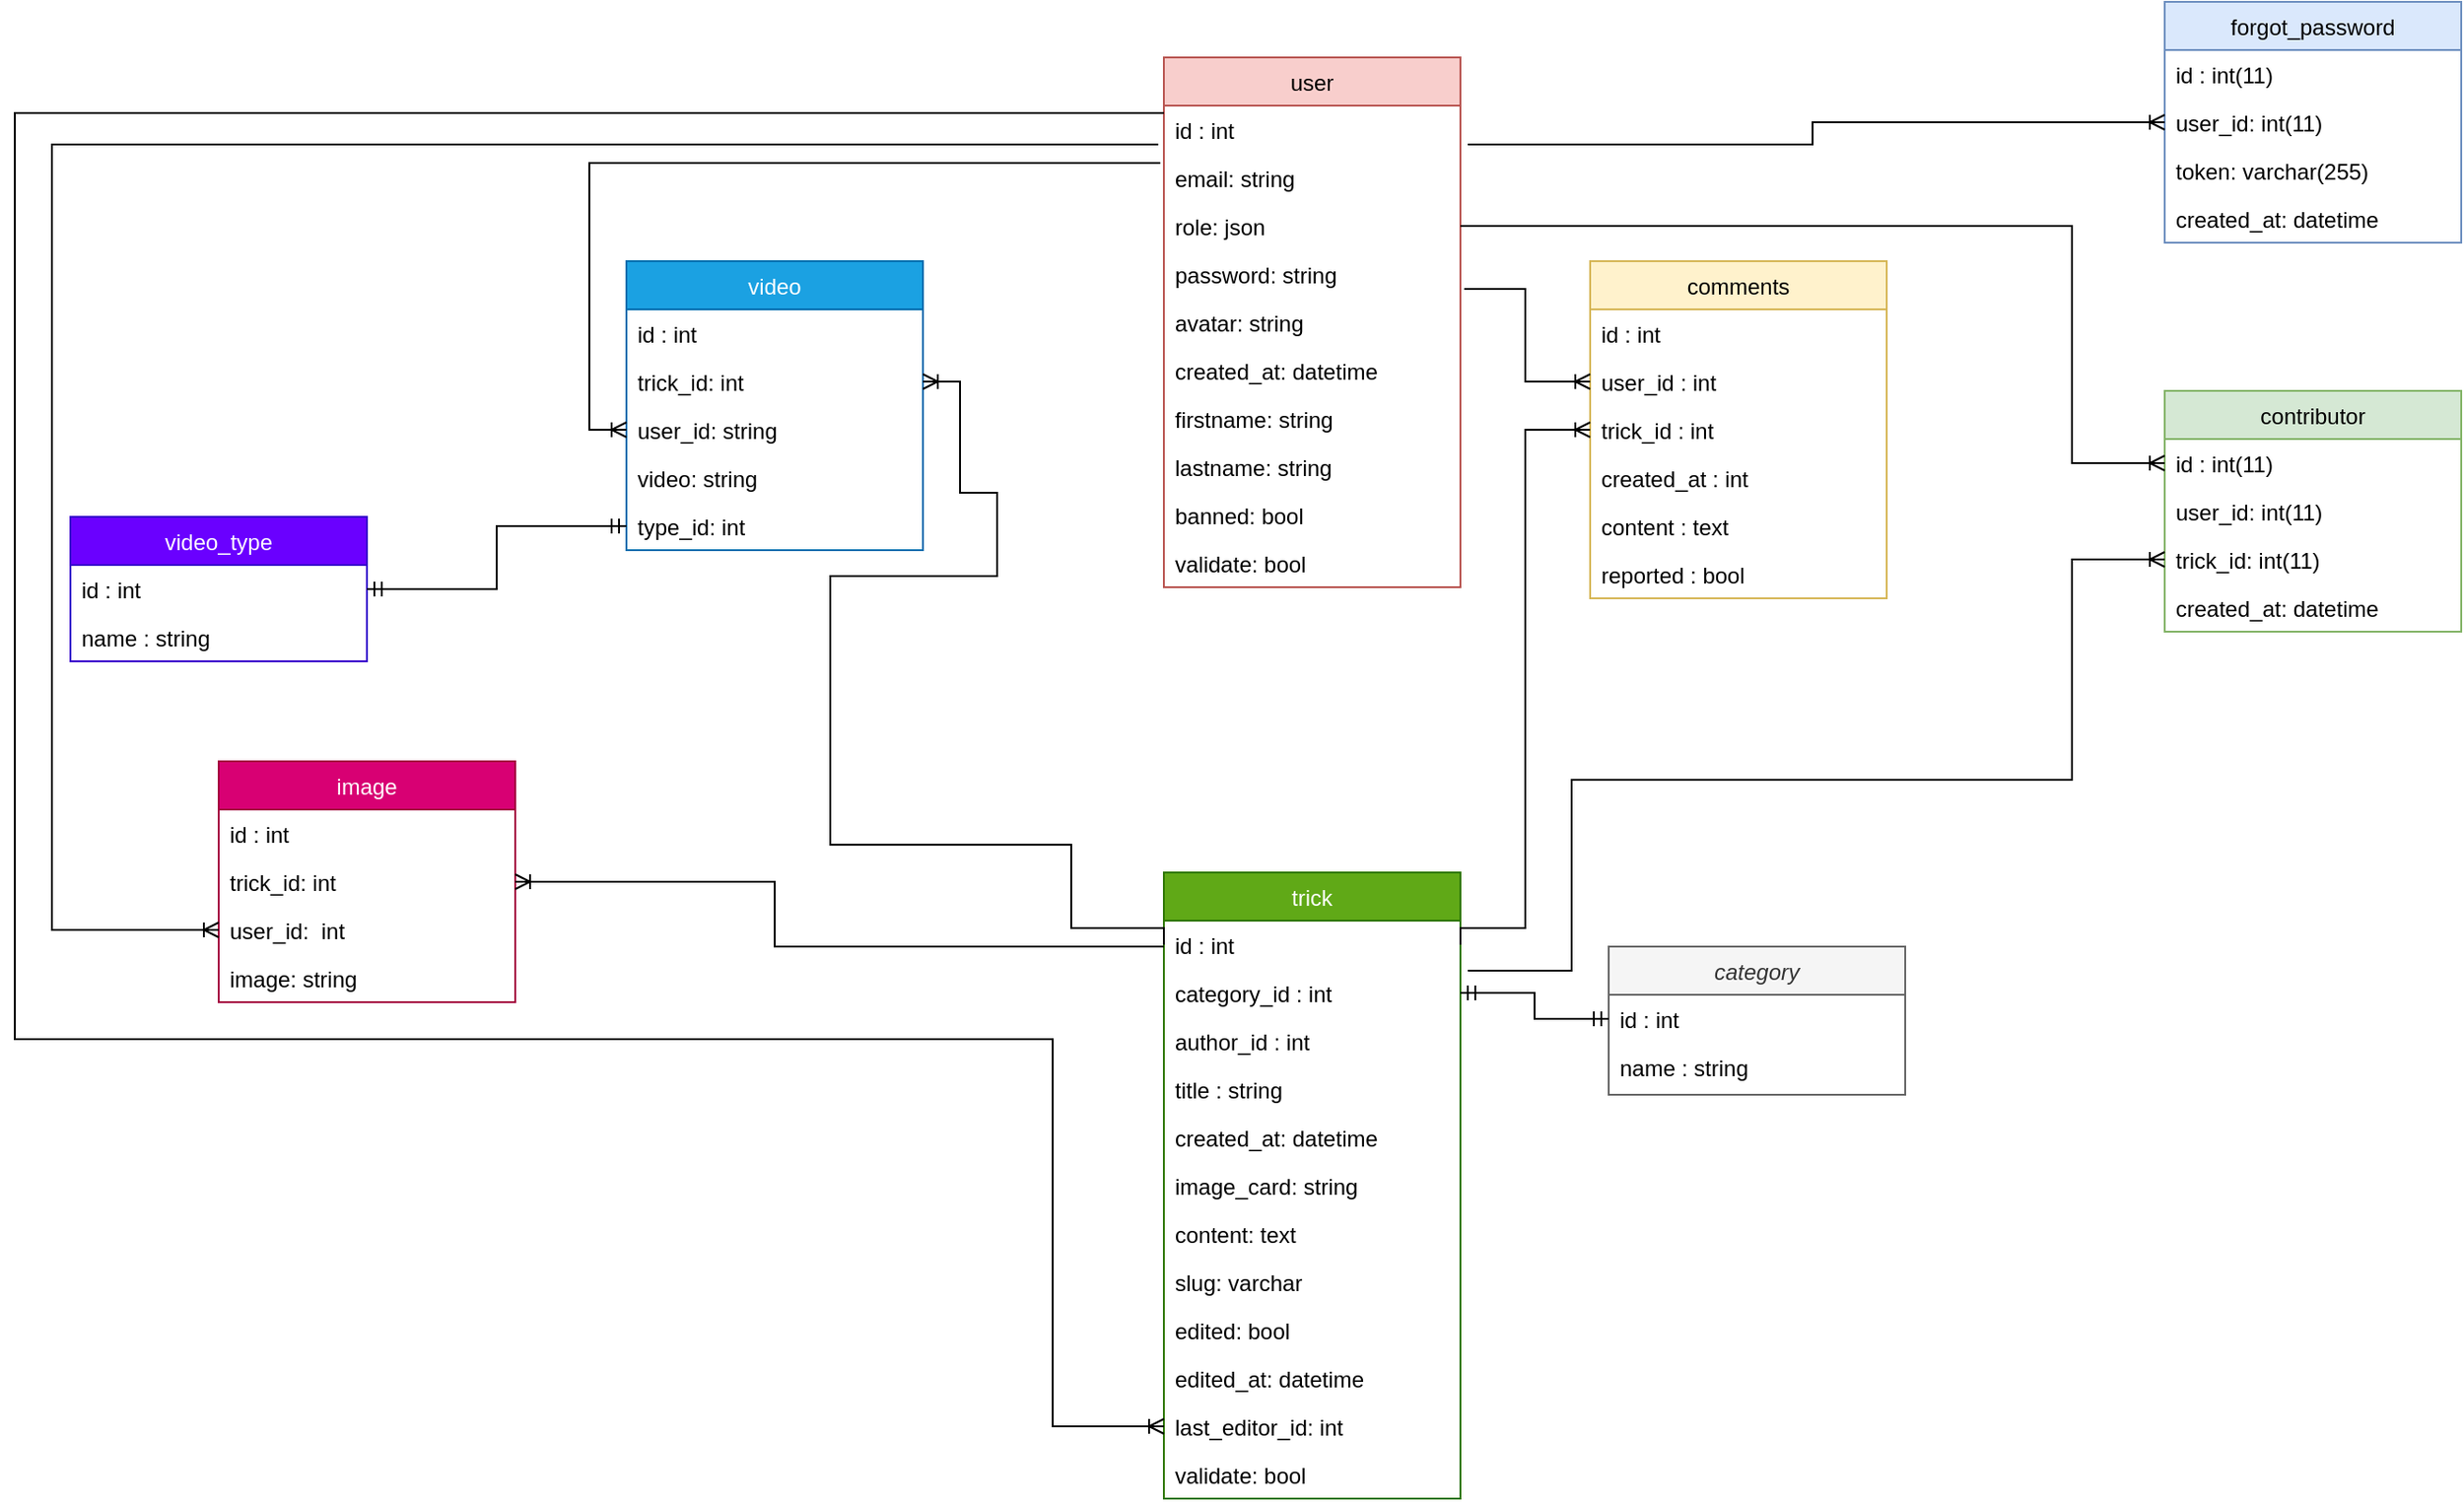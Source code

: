 <mxfile version="14.6.9"><diagram id="C5RBs43oDa-KdzZeNtuy" name="Page-1"><mxGraphModel dx="2249" dy="791" grid="1" gridSize="10" guides="1" tooltips="1" connect="1" arrows="1" fold="1" page="1" pageScale="1" pageWidth="827" pageHeight="1169" math="0" shadow="0"><root><mxCell id="WIyWlLk6GJQsqaUBKTNV-0"/><mxCell id="WIyWlLk6GJQsqaUBKTNV-1" parent="WIyWlLk6GJQsqaUBKTNV-0"/><mxCell id="zkfFHV4jXpPFQw0GAbJ--0" value="category" style="swimlane;fontStyle=2;align=center;verticalAlign=top;childLayout=stackLayout;horizontal=1;startSize=26;horizontalStack=0;resizeParent=1;resizeLast=0;collapsible=1;marginBottom=0;rounded=0;shadow=0;strokeWidth=1;fillColor=#f5f5f5;strokeColor=#666666;fontColor=#333333;" parent="WIyWlLk6GJQsqaUBKTNV-1" vertex="1"><mxGeometry x="310" y="520" width="160" height="80" as="geometry"><mxRectangle x="230" y="140" width="160" height="26" as="alternateBounds"/></mxGeometry></mxCell><mxCell id="zkfFHV4jXpPFQw0GAbJ--1" value="id : int" style="text;align=left;verticalAlign=top;spacingLeft=4;spacingRight=4;overflow=hidden;rotatable=0;points=[[0,0.5],[1,0.5]];portConstraint=eastwest;" parent="zkfFHV4jXpPFQw0GAbJ--0" vertex="1"><mxGeometry y="26" width="160" height="26" as="geometry"/></mxCell><mxCell id="zkfFHV4jXpPFQw0GAbJ--2" value="name : string" style="text;align=left;verticalAlign=top;spacingLeft=4;spacingRight=4;overflow=hidden;rotatable=0;points=[[0,0.5],[1,0.5]];portConstraint=eastwest;rounded=0;shadow=0;html=0;" parent="zkfFHV4jXpPFQw0GAbJ--0" vertex="1"><mxGeometry y="52" width="160" height="26" as="geometry"/></mxCell><mxCell id="zkfFHV4jXpPFQw0GAbJ--13" value="image" style="swimlane;fontStyle=0;align=center;verticalAlign=top;childLayout=stackLayout;horizontal=1;startSize=26;horizontalStack=0;resizeParent=1;resizeLast=0;collapsible=1;marginBottom=0;rounded=0;shadow=0;strokeWidth=1;fillColor=#d80073;strokeColor=#A50040;fontColor=#ffffff;" parent="WIyWlLk6GJQsqaUBKTNV-1" vertex="1"><mxGeometry x="-440" y="420" width="160" height="130" as="geometry"><mxRectangle x="340" y="380" width="170" height="26" as="alternateBounds"/></mxGeometry></mxCell><mxCell id="BWPKTakPEPnqIh7gVIwT-39" value="id : int" style="text;align=left;verticalAlign=top;spacingLeft=4;spacingRight=4;overflow=hidden;rotatable=0;points=[[0,0.5],[1,0.5]];portConstraint=eastwest;" parent="zkfFHV4jXpPFQw0GAbJ--13" vertex="1"><mxGeometry y="26" width="160" height="26" as="geometry"/></mxCell><mxCell id="BWPKTakPEPnqIh7gVIwT-44" value="trick_id: int" style="text;align=left;verticalAlign=top;spacingLeft=4;spacingRight=4;overflow=hidden;rotatable=0;points=[[0,0.5],[1,0.5]];portConstraint=eastwest;" parent="zkfFHV4jXpPFQw0GAbJ--13" vertex="1"><mxGeometry y="52" width="160" height="26" as="geometry"/></mxCell><mxCell id="BWPKTakPEPnqIh7gVIwT-46" value="user_id:  int" style="text;align=left;verticalAlign=top;spacingLeft=4;spacingRight=4;overflow=hidden;rotatable=0;points=[[0,0.5],[1,0.5]];portConstraint=eastwest;" parent="zkfFHV4jXpPFQw0GAbJ--13" vertex="1"><mxGeometry y="78" width="160" height="26" as="geometry"/></mxCell><mxCell id="BWPKTakPEPnqIh7gVIwT-45" value="image: string" style="text;align=left;verticalAlign=top;spacingLeft=4;spacingRight=4;overflow=hidden;rotatable=0;points=[[0,0.5],[1,0.5]];portConstraint=eastwest;" parent="zkfFHV4jXpPFQw0GAbJ--13" vertex="1"><mxGeometry y="104" width="160" height="26" as="geometry"/></mxCell><mxCell id="zkfFHV4jXpPFQw0GAbJ--17" value="user" style="swimlane;fontStyle=0;align=center;verticalAlign=top;childLayout=stackLayout;horizontal=1;startSize=26;horizontalStack=0;resizeParent=1;resizeLast=0;collapsible=1;marginBottom=0;rounded=0;shadow=0;strokeWidth=1;fillColor=#f8cecc;strokeColor=#b85450;" parent="WIyWlLk6GJQsqaUBKTNV-1" vertex="1"><mxGeometry x="70" y="40" width="160" height="286" as="geometry"><mxRectangle x="550" y="140" width="160" height="26" as="alternateBounds"/></mxGeometry></mxCell><mxCell id="zkfFHV4jXpPFQw0GAbJ--18" value="id : int" style="text;align=left;verticalAlign=top;spacingLeft=4;spacingRight=4;overflow=hidden;rotatable=0;points=[[0,0.5],[1,0.5]];portConstraint=eastwest;" parent="zkfFHV4jXpPFQw0GAbJ--17" vertex="1"><mxGeometry y="26" width="160" height="26" as="geometry"/></mxCell><mxCell id="zkfFHV4jXpPFQw0GAbJ--19" value="email: string" style="text;align=left;verticalAlign=top;spacingLeft=4;spacingRight=4;overflow=hidden;rotatable=0;points=[[0,0.5],[1,0.5]];portConstraint=eastwest;rounded=0;shadow=0;html=0;" parent="zkfFHV4jXpPFQw0GAbJ--17" vertex="1"><mxGeometry y="52" width="160" height="26" as="geometry"/></mxCell><mxCell id="zkfFHV4jXpPFQw0GAbJ--20" value="role: json" style="text;align=left;verticalAlign=top;spacingLeft=4;spacingRight=4;overflow=hidden;rotatable=0;points=[[0,0.5],[1,0.5]];portConstraint=eastwest;rounded=0;shadow=0;html=0;" parent="zkfFHV4jXpPFQw0GAbJ--17" vertex="1"><mxGeometry y="78" width="160" height="26" as="geometry"/></mxCell><mxCell id="zkfFHV4jXpPFQw0GAbJ--21" value="password: string" style="text;align=left;verticalAlign=top;spacingLeft=4;spacingRight=4;overflow=hidden;rotatable=0;points=[[0,0.5],[1,0.5]];portConstraint=eastwest;rounded=0;shadow=0;html=0;" parent="zkfFHV4jXpPFQw0GAbJ--17" vertex="1"><mxGeometry y="104" width="160" height="26" as="geometry"/></mxCell><mxCell id="zkfFHV4jXpPFQw0GAbJ--22" value="avatar: string" style="text;align=left;verticalAlign=top;spacingLeft=4;spacingRight=4;overflow=hidden;rotatable=0;points=[[0,0.5],[1,0.5]];portConstraint=eastwest;rounded=0;shadow=0;html=0;" parent="zkfFHV4jXpPFQw0GAbJ--17" vertex="1"><mxGeometry y="130" width="160" height="26" as="geometry"/></mxCell><mxCell id="BWPKTakPEPnqIh7gVIwT-21" value="created_at: datetime" style="text;align=left;verticalAlign=top;spacingLeft=4;spacingRight=4;overflow=hidden;rotatable=0;points=[[0,0.5],[1,0.5]];portConstraint=eastwest;rounded=0;shadow=0;html=0;" parent="zkfFHV4jXpPFQw0GAbJ--17" vertex="1"><mxGeometry y="156" width="160" height="26" as="geometry"/></mxCell><mxCell id="BWPKTakPEPnqIh7gVIwT-22" value="firstname: string" style="text;align=left;verticalAlign=top;spacingLeft=4;spacingRight=4;overflow=hidden;rotatable=0;points=[[0,0.5],[1,0.5]];portConstraint=eastwest;rounded=0;shadow=0;html=0;" parent="zkfFHV4jXpPFQw0GAbJ--17" vertex="1"><mxGeometry y="182" width="160" height="26" as="geometry"/></mxCell><mxCell id="BWPKTakPEPnqIh7gVIwT-23" value="lastname: string" style="text;align=left;verticalAlign=top;spacingLeft=4;spacingRight=4;overflow=hidden;rotatable=0;points=[[0,0.5],[1,0.5]];portConstraint=eastwest;rounded=0;shadow=0;html=0;" parent="zkfFHV4jXpPFQw0GAbJ--17" vertex="1"><mxGeometry y="208" width="160" height="26" as="geometry"/></mxCell><mxCell id="BWPKTakPEPnqIh7gVIwT-42" value="banned: bool" style="text;align=left;verticalAlign=top;spacingLeft=4;spacingRight=4;overflow=hidden;rotatable=0;points=[[0,0.5],[1,0.5]];portConstraint=eastwest;rounded=0;shadow=0;html=0;" parent="zkfFHV4jXpPFQw0GAbJ--17" vertex="1"><mxGeometry y="234" width="160" height="26" as="geometry"/></mxCell><mxCell id="xhOUsKYsNWyNT0ZLq2Tk-0" value="validate: bool" style="text;align=left;verticalAlign=top;spacingLeft=4;spacingRight=4;overflow=hidden;rotatable=0;points=[[0,0.5],[1,0.5]];portConstraint=eastwest;rounded=0;shadow=0;html=0;" parent="zkfFHV4jXpPFQw0GAbJ--17" vertex="1"><mxGeometry y="260" width="160" height="26" as="geometry"/></mxCell><mxCell id="BWPKTakPEPnqIh7gVIwT-0" value="forgot_password" style="swimlane;fontStyle=0;align=center;verticalAlign=top;childLayout=stackLayout;horizontal=1;startSize=26;horizontalStack=0;resizeParent=1;resizeLast=0;collapsible=1;marginBottom=0;rounded=0;shadow=0;strokeWidth=1;fillColor=#dae8fc;strokeColor=#6c8ebf;" parent="WIyWlLk6GJQsqaUBKTNV-1" vertex="1"><mxGeometry x="610" y="10" width="160" height="130" as="geometry"><mxRectangle x="340" y="380" width="170" height="26" as="alternateBounds"/></mxGeometry></mxCell><mxCell id="BWPKTakPEPnqIh7gVIwT-1" value="id : int(11)" style="text;align=left;verticalAlign=top;spacingLeft=4;spacingRight=4;overflow=hidden;rotatable=0;points=[[0,0.5],[1,0.5]];portConstraint=eastwest;" parent="BWPKTakPEPnqIh7gVIwT-0" vertex="1"><mxGeometry y="26" width="160" height="26" as="geometry"/></mxCell><mxCell id="BWPKTakPEPnqIh7gVIwT-18" value="user_id: int(11)" style="text;align=left;verticalAlign=top;spacingLeft=4;spacingRight=4;overflow=hidden;rotatable=0;points=[[0,0.5],[1,0.5]];portConstraint=eastwest;" parent="BWPKTakPEPnqIh7gVIwT-0" vertex="1"><mxGeometry y="52" width="160" height="26" as="geometry"/></mxCell><mxCell id="BWPKTakPEPnqIh7gVIwT-19" value="token: varchar(255)" style="text;align=left;verticalAlign=top;spacingLeft=4;spacingRight=4;overflow=hidden;rotatable=0;points=[[0,0.5],[1,0.5]];portConstraint=eastwest;" parent="BWPKTakPEPnqIh7gVIwT-0" vertex="1"><mxGeometry y="78" width="160" height="26" as="geometry"/></mxCell><mxCell id="BWPKTakPEPnqIh7gVIwT-20" value="created_at: datetime" style="text;align=left;verticalAlign=top;spacingLeft=4;spacingRight=4;overflow=hidden;rotatable=0;points=[[0,0.5],[1,0.5]];portConstraint=eastwest;" parent="BWPKTakPEPnqIh7gVIwT-0" vertex="1"><mxGeometry y="104" width="160" height="26" as="geometry"/></mxCell><mxCell id="BWPKTakPEPnqIh7gVIwT-3" value="contributor" style="swimlane;fontStyle=0;align=center;verticalAlign=top;childLayout=stackLayout;horizontal=1;startSize=26;horizontalStack=0;resizeParent=1;resizeLast=0;collapsible=1;marginBottom=0;rounded=0;shadow=0;strokeWidth=1;fillColor=#d5e8d4;strokeColor=#82b366;" parent="WIyWlLk6GJQsqaUBKTNV-1" vertex="1"><mxGeometry x="610" y="220" width="160" height="130" as="geometry"><mxRectangle x="340" y="380" width="170" height="26" as="alternateBounds"/></mxGeometry></mxCell><mxCell id="BWPKTakPEPnqIh7gVIwT-35" value="id : int(11)" style="text;align=left;verticalAlign=top;spacingLeft=4;spacingRight=4;overflow=hidden;rotatable=0;points=[[0,0.5],[1,0.5]];portConstraint=eastwest;" parent="BWPKTakPEPnqIh7gVIwT-3" vertex="1"><mxGeometry y="26" width="160" height="26" as="geometry"/></mxCell><mxCell id="BWPKTakPEPnqIh7gVIwT-40" value="user_id: int(11)" style="text;align=left;verticalAlign=top;spacingLeft=4;spacingRight=4;overflow=hidden;rotatable=0;points=[[0,0.5],[1,0.5]];portConstraint=eastwest;" parent="BWPKTakPEPnqIh7gVIwT-3" vertex="1"><mxGeometry y="52" width="160" height="26" as="geometry"/></mxCell><mxCell id="BWPKTakPEPnqIh7gVIwT-41" value="trick_id: int(11)" style="text;align=left;verticalAlign=top;spacingLeft=4;spacingRight=4;overflow=hidden;rotatable=0;points=[[0,0.5],[1,0.5]];portConstraint=eastwest;" parent="BWPKTakPEPnqIh7gVIwT-3" vertex="1"><mxGeometry y="78" width="160" height="26" as="geometry"/></mxCell><mxCell id="BWPKTakPEPnqIh7gVIwT-43" value="created_at: datetime" style="text;align=left;verticalAlign=top;spacingLeft=4;spacingRight=4;overflow=hidden;rotatable=0;points=[[0,0.5],[1,0.5]];portConstraint=eastwest;" parent="BWPKTakPEPnqIh7gVIwT-3" vertex="1"><mxGeometry y="104" width="160" height="26" as="geometry"/></mxCell><mxCell id="BWPKTakPEPnqIh7gVIwT-6" value="comments" style="swimlane;fontStyle=0;align=center;verticalAlign=top;childLayout=stackLayout;horizontal=1;startSize=26;horizontalStack=0;resizeParent=1;resizeLast=0;collapsible=1;marginBottom=0;rounded=0;shadow=0;strokeWidth=1;fillColor=#fff2cc;strokeColor=#d6b656;" parent="WIyWlLk6GJQsqaUBKTNV-1" vertex="1"><mxGeometry x="300" y="150" width="160" height="182" as="geometry"><mxRectangle x="340" y="380" width="170" height="26" as="alternateBounds"/></mxGeometry></mxCell><mxCell id="BWPKTakPEPnqIh7gVIwT-36" value="id : int" style="text;align=left;verticalAlign=top;spacingLeft=4;spacingRight=4;overflow=hidden;rotatable=0;points=[[0,0.5],[1,0.5]];portConstraint=eastwest;" parent="BWPKTakPEPnqIh7gVIwT-6" vertex="1"><mxGeometry y="26" width="160" height="26" as="geometry"/></mxCell><mxCell id="BWPKTakPEPnqIh7gVIwT-52" value="user_id : int" style="text;align=left;verticalAlign=top;spacingLeft=4;spacingRight=4;overflow=hidden;rotatable=0;points=[[0,0.5],[1,0.5]];portConstraint=eastwest;" parent="BWPKTakPEPnqIh7gVIwT-6" vertex="1"><mxGeometry y="52" width="160" height="26" as="geometry"/></mxCell><mxCell id="BWPKTakPEPnqIh7gVIwT-56" value="trick_id : int" style="text;align=left;verticalAlign=top;spacingLeft=4;spacingRight=4;overflow=hidden;rotatable=0;points=[[0,0.5],[1,0.5]];portConstraint=eastwest;" parent="BWPKTakPEPnqIh7gVIwT-6" vertex="1"><mxGeometry y="78" width="160" height="26" as="geometry"/></mxCell><mxCell id="BWPKTakPEPnqIh7gVIwT-53" value="created_at : int" style="text;align=left;verticalAlign=top;spacingLeft=4;spacingRight=4;overflow=hidden;rotatable=0;points=[[0,0.5],[1,0.5]];portConstraint=eastwest;" parent="BWPKTakPEPnqIh7gVIwT-6" vertex="1"><mxGeometry y="104" width="160" height="26" as="geometry"/></mxCell><mxCell id="BWPKTakPEPnqIh7gVIwT-54" value="content : text" style="text;align=left;verticalAlign=top;spacingLeft=4;spacingRight=4;overflow=hidden;rotatable=0;points=[[0,0.5],[1,0.5]];portConstraint=eastwest;" parent="BWPKTakPEPnqIh7gVIwT-6" vertex="1"><mxGeometry y="130" width="160" height="26" as="geometry"/></mxCell><mxCell id="BWPKTakPEPnqIh7gVIwT-55" value="reported : bool" style="text;align=left;verticalAlign=top;spacingLeft=4;spacingRight=4;overflow=hidden;rotatable=0;points=[[0,0.5],[1,0.5]];portConstraint=eastwest;" parent="BWPKTakPEPnqIh7gVIwT-6" vertex="1"><mxGeometry y="156" width="160" height="26" as="geometry"/></mxCell><mxCell id="BWPKTakPEPnqIh7gVIwT-9" value="trick" style="swimlane;fontStyle=0;align=center;verticalAlign=top;childLayout=stackLayout;horizontal=1;startSize=26;horizontalStack=0;resizeParent=1;resizeLast=0;collapsible=1;marginBottom=0;rounded=0;shadow=0;strokeWidth=1;fillColor=#60a917;strokeColor=#2D7600;fontColor=#ffffff;" parent="WIyWlLk6GJQsqaUBKTNV-1" vertex="1"><mxGeometry x="70" y="480" width="160" height="338" as="geometry"><mxRectangle x="340" y="380" width="170" height="26" as="alternateBounds"/></mxGeometry></mxCell><mxCell id="BWPKTakPEPnqIh7gVIwT-10" value="id : int" style="text;align=left;verticalAlign=top;spacingLeft=4;spacingRight=4;overflow=hidden;rotatable=0;points=[[0,0.5],[1,0.5]];portConstraint=eastwest;" parent="BWPKTakPEPnqIh7gVIwT-9" vertex="1"><mxGeometry y="26" width="160" height="26" as="geometry"/></mxCell><mxCell id="BWPKTakPEPnqIh7gVIwT-24" value="category_id : int" style="text;align=left;verticalAlign=top;spacingLeft=4;spacingRight=4;overflow=hidden;rotatable=0;points=[[0,0.5],[1,0.5]];portConstraint=eastwest;" parent="BWPKTakPEPnqIh7gVIwT-9" vertex="1"><mxGeometry y="52" width="160" height="26" as="geometry"/></mxCell><mxCell id="BWPKTakPEPnqIh7gVIwT-25" value="author_id : int" style="text;align=left;verticalAlign=top;spacingLeft=4;spacingRight=4;overflow=hidden;rotatable=0;points=[[0,0.5],[1,0.5]];portConstraint=eastwest;" parent="BWPKTakPEPnqIh7gVIwT-9" vertex="1"><mxGeometry y="78" width="160" height="26" as="geometry"/></mxCell><mxCell id="BWPKTakPEPnqIh7gVIwT-26" value="title : string" style="text;align=left;verticalAlign=top;spacingLeft=4;spacingRight=4;overflow=hidden;rotatable=0;points=[[0,0.5],[1,0.5]];portConstraint=eastwest;" parent="BWPKTakPEPnqIh7gVIwT-9" vertex="1"><mxGeometry y="104" width="160" height="26" as="geometry"/></mxCell><mxCell id="BWPKTakPEPnqIh7gVIwT-27" value="created_at: datetime" style="text;align=left;verticalAlign=top;spacingLeft=4;spacingRight=4;overflow=hidden;rotatable=0;points=[[0,0.5],[1,0.5]];portConstraint=eastwest;" parent="BWPKTakPEPnqIh7gVIwT-9" vertex="1"><mxGeometry y="130" width="160" height="26" as="geometry"/></mxCell><mxCell id="BWPKTakPEPnqIh7gVIwT-31" value="image_card: string" style="text;align=left;verticalAlign=top;spacingLeft=4;spacingRight=4;overflow=hidden;rotatable=0;points=[[0,0.5],[1,0.5]];portConstraint=eastwest;" parent="BWPKTakPEPnqIh7gVIwT-9" vertex="1"><mxGeometry y="156" width="160" height="26" as="geometry"/></mxCell><mxCell id="BWPKTakPEPnqIh7gVIwT-32" value="content: text" style="text;align=left;verticalAlign=top;spacingLeft=4;spacingRight=4;overflow=hidden;rotatable=0;points=[[0,0.5],[1,0.5]];portConstraint=eastwest;" parent="BWPKTakPEPnqIh7gVIwT-9" vertex="1"><mxGeometry y="182" width="160" height="26" as="geometry"/></mxCell><mxCell id="BWPKTakPEPnqIh7gVIwT-33" value="slug: varchar" style="text;align=left;verticalAlign=top;spacingLeft=4;spacingRight=4;overflow=hidden;rotatable=0;points=[[0,0.5],[1,0.5]];portConstraint=eastwest;" parent="BWPKTakPEPnqIh7gVIwT-9" vertex="1"><mxGeometry y="208" width="160" height="26" as="geometry"/></mxCell><mxCell id="BWPKTakPEPnqIh7gVIwT-28" value="edited: bool" style="text;align=left;verticalAlign=top;spacingLeft=4;spacingRight=4;overflow=hidden;rotatable=0;points=[[0,0.5],[1,0.5]];portConstraint=eastwest;" parent="BWPKTakPEPnqIh7gVIwT-9" vertex="1"><mxGeometry y="234" width="160" height="26" as="geometry"/></mxCell><mxCell id="BWPKTakPEPnqIh7gVIwT-29" value="edited_at: datetime" style="text;align=left;verticalAlign=top;spacingLeft=4;spacingRight=4;overflow=hidden;rotatable=0;points=[[0,0.5],[1,0.5]];portConstraint=eastwest;" parent="BWPKTakPEPnqIh7gVIwT-9" vertex="1"><mxGeometry y="260" width="160" height="26" as="geometry"/></mxCell><mxCell id="BWPKTakPEPnqIh7gVIwT-30" value="last_editor_id: int" style="text;align=left;verticalAlign=top;spacingLeft=4;spacingRight=4;overflow=hidden;rotatable=0;points=[[0,0.5],[1,0.5]];portConstraint=eastwest;" parent="BWPKTakPEPnqIh7gVIwT-9" vertex="1"><mxGeometry y="286" width="160" height="26" as="geometry"/></mxCell><mxCell id="BWPKTakPEPnqIh7gVIwT-34" value="validate: bool" style="text;align=left;verticalAlign=top;spacingLeft=4;spacingRight=4;overflow=hidden;rotatable=0;points=[[0,0.5],[1,0.5]];portConstraint=eastwest;" parent="BWPKTakPEPnqIh7gVIwT-9" vertex="1"><mxGeometry y="312" width="160" height="26" as="geometry"/></mxCell><mxCell id="BWPKTakPEPnqIh7gVIwT-12" value="video" style="swimlane;fontStyle=0;align=center;verticalAlign=top;childLayout=stackLayout;horizontal=1;startSize=26;horizontalStack=0;resizeParent=1;resizeLast=0;collapsible=1;marginBottom=0;rounded=0;shadow=0;strokeWidth=1;fillColor=#1ba1e2;strokeColor=#006EAF;fontColor=#ffffff;" parent="WIyWlLk6GJQsqaUBKTNV-1" vertex="1"><mxGeometry x="-220" y="150" width="160" height="156" as="geometry"><mxRectangle x="340" y="380" width="170" height="26" as="alternateBounds"/></mxGeometry></mxCell><mxCell id="BWPKTakPEPnqIh7gVIwT-38" value="id : int" style="text;align=left;verticalAlign=top;spacingLeft=4;spacingRight=4;overflow=hidden;rotatable=0;points=[[0,0.5],[1,0.5]];portConstraint=eastwest;" parent="BWPKTakPEPnqIh7gVIwT-12" vertex="1"><mxGeometry y="26" width="160" height="26" as="geometry"/></mxCell><mxCell id="BWPKTakPEPnqIh7gVIwT-47" value="trick_id: int" style="text;align=left;verticalAlign=top;spacingLeft=4;spacingRight=4;overflow=hidden;rotatable=0;points=[[0,0.5],[1,0.5]];portConstraint=eastwest;" parent="BWPKTakPEPnqIh7gVIwT-12" vertex="1"><mxGeometry y="52" width="160" height="26" as="geometry"/></mxCell><mxCell id="BWPKTakPEPnqIh7gVIwT-50" value="user_id: string" style="text;align=left;verticalAlign=top;spacingLeft=4;spacingRight=4;overflow=hidden;rotatable=0;points=[[0,0.5],[1,0.5]];portConstraint=eastwest;" parent="BWPKTakPEPnqIh7gVIwT-12" vertex="1"><mxGeometry y="78" width="160" height="26" as="geometry"/></mxCell><mxCell id="BWPKTakPEPnqIh7gVIwT-49" value="video: string" style="text;align=left;verticalAlign=top;spacingLeft=4;spacingRight=4;overflow=hidden;rotatable=0;points=[[0,0.5],[1,0.5]];portConstraint=eastwest;" parent="BWPKTakPEPnqIh7gVIwT-12" vertex="1"><mxGeometry y="104" width="160" height="26" as="geometry"/></mxCell><mxCell id="BWPKTakPEPnqIh7gVIwT-48" value="type_id: int" style="text;align=left;verticalAlign=top;spacingLeft=4;spacingRight=4;overflow=hidden;rotatable=0;points=[[0,0.5],[1,0.5]];portConstraint=eastwest;" parent="BWPKTakPEPnqIh7gVIwT-12" vertex="1"><mxGeometry y="130" width="160" height="26" as="geometry"/></mxCell><mxCell id="BWPKTakPEPnqIh7gVIwT-15" value="video_type" style="swimlane;fontStyle=0;align=center;verticalAlign=top;childLayout=stackLayout;horizontal=1;startSize=26;horizontalStack=0;resizeParent=1;resizeLast=0;collapsible=1;marginBottom=0;rounded=0;shadow=0;strokeWidth=1;fillColor=#6a00ff;strokeColor=#3700CC;fontColor=#ffffff;" parent="WIyWlLk6GJQsqaUBKTNV-1" vertex="1"><mxGeometry x="-520" y="288" width="160" height="78" as="geometry"><mxRectangle x="340" y="380" width="170" height="26" as="alternateBounds"/></mxGeometry></mxCell><mxCell id="BWPKTakPEPnqIh7gVIwT-37" value="id : int" style="text;align=left;verticalAlign=top;spacingLeft=4;spacingRight=4;overflow=hidden;rotatable=0;points=[[0,0.5],[1,0.5]];portConstraint=eastwest;" parent="BWPKTakPEPnqIh7gVIwT-15" vertex="1"><mxGeometry y="26" width="160" height="26" as="geometry"/></mxCell><mxCell id="BWPKTakPEPnqIh7gVIwT-51" value="name : string" style="text;align=left;verticalAlign=top;spacingLeft=4;spacingRight=4;overflow=hidden;rotatable=0;points=[[0,0.5],[1,0.5]];portConstraint=eastwest;" parent="BWPKTakPEPnqIh7gVIwT-15" vertex="1"><mxGeometry y="52" width="160" height="26" as="geometry"/></mxCell><mxCell id="xhOUsKYsNWyNT0ZLq2Tk-1" style="edgeStyle=orthogonalEdgeStyle;rounded=0;orthogonalLoop=1;jettySize=auto;html=1;exitX=1;exitY=0.5;exitDx=0;exitDy=0;entryX=0;entryY=0.5;entryDx=0;entryDy=0;endArrow=ERmandOne;endFill=0;startArrow=ERmandOne;startFill=0;" parent="WIyWlLk6GJQsqaUBKTNV-1" source="BWPKTakPEPnqIh7gVIwT-24" target="zkfFHV4jXpPFQw0GAbJ--1" edge="1"><mxGeometry relative="1" as="geometry"/></mxCell><mxCell id="xhOUsKYsNWyNT0ZLq2Tk-3" style="edgeStyle=orthogonalEdgeStyle;rounded=0;orthogonalLoop=1;jettySize=auto;html=1;exitX=0;exitY=0.5;exitDx=0;exitDy=0;endArrow=ERoneToMany;endFill=0;entryX=0;entryY=0.5;entryDx=0;entryDy=0;" parent="WIyWlLk6GJQsqaUBKTNV-1" target="BWPKTakPEPnqIh7gVIwT-30" edge="1"><mxGeometry relative="1" as="geometry"><mxPoint x="70" y="70" as="sourcePoint"/><Array as="points"><mxPoint x="-550" y="70"/><mxPoint x="-550" y="570"/><mxPoint x="10" y="570"/><mxPoint x="10" y="779"/></Array></mxGeometry></mxCell><mxCell id="xhOUsKYsNWyNT0ZLq2Tk-4" style="edgeStyle=orthogonalEdgeStyle;rounded=0;orthogonalLoop=1;jettySize=auto;html=1;exitX=1;exitY=0.5;exitDx=0;exitDy=0;entryX=0;entryY=0.5;entryDx=0;entryDy=0;endArrow=ERoneToMany;endFill=0;" parent="WIyWlLk6GJQsqaUBKTNV-1" source="BWPKTakPEPnqIh7gVIwT-10" target="BWPKTakPEPnqIh7gVIwT-56" edge="1"><mxGeometry relative="1" as="geometry"><Array as="points"><mxPoint x="230" y="510"/><mxPoint x="265" y="510"/><mxPoint x="265" y="241"/></Array></mxGeometry></mxCell><mxCell id="xhOUsKYsNWyNT0ZLq2Tk-7" style="edgeStyle=orthogonalEdgeStyle;rounded=0;orthogonalLoop=1;jettySize=auto;html=1;exitX=0;exitY=0.5;exitDx=0;exitDy=0;entryX=1;entryY=0.5;entryDx=0;entryDy=0;endArrow=ERoneToMany;endFill=0;" parent="WIyWlLk6GJQsqaUBKTNV-1" source="BWPKTakPEPnqIh7gVIwT-10" target="BWPKTakPEPnqIh7gVIwT-47" edge="1"><mxGeometry relative="1" as="geometry"><Array as="points"><mxPoint x="70" y="510"/><mxPoint x="20" y="510"/><mxPoint x="20" y="465"/><mxPoint x="-110" y="465"/><mxPoint x="-110" y="320"/><mxPoint x="-20" y="320"/><mxPoint x="-20" y="275"/><mxPoint x="-40" y="275"/><mxPoint x="-40" y="215"/></Array></mxGeometry></mxCell><mxCell id="xhOUsKYsNWyNT0ZLq2Tk-8" style="edgeStyle=orthogonalEdgeStyle;rounded=0;orthogonalLoop=1;jettySize=auto;html=1;exitX=0;exitY=0.5;exitDx=0;exitDy=0;entryX=1;entryY=0.5;entryDx=0;entryDy=0;endArrow=ERmandOne;endFill=0;startArrow=ERmandOne;startFill=0;" parent="WIyWlLk6GJQsqaUBKTNV-1" source="BWPKTakPEPnqIh7gVIwT-48" target="BWPKTakPEPnqIh7gVIwT-15" edge="1"><mxGeometry relative="1" as="geometry"/></mxCell><mxCell id="xhOUsKYsNWyNT0ZLq2Tk-9" style="edgeStyle=orthogonalEdgeStyle;rounded=0;orthogonalLoop=1;jettySize=auto;html=1;exitX=1;exitY=0.5;exitDx=0;exitDy=0;endArrow=ERoneToMany;endFill=0;entryX=1;entryY=0.5;entryDx=0;entryDy=0;" parent="WIyWlLk6GJQsqaUBKTNV-1" target="BWPKTakPEPnqIh7gVIwT-44" edge="1"><mxGeometry relative="1" as="geometry"><mxPoint x="70" y="520" as="sourcePoint"/><Array as="points"><mxPoint x="-140" y="520"/><mxPoint x="-140" y="485"/></Array></mxGeometry></mxCell><mxCell id="xhOUsKYsNWyNT0ZLq2Tk-28" style="edgeStyle=orthogonalEdgeStyle;rounded=0;orthogonalLoop=1;jettySize=auto;html=1;exitX=-0.012;exitY=0.192;exitDx=0;exitDy=0;endArrow=ERoneToMany;endFill=0;entryX=0;entryY=0.5;entryDx=0;entryDy=0;exitPerimeter=0;" parent="WIyWlLk6GJQsqaUBKTNV-1" source="zkfFHV4jXpPFQw0GAbJ--19" target="BWPKTakPEPnqIh7gVIwT-50" edge="1"><mxGeometry relative="1" as="geometry"><mxPoint x="-230" y="100" as="sourcePoint"/></mxGeometry></mxCell><mxCell id="xhOUsKYsNWyNT0ZLq2Tk-34" style="edgeStyle=orthogonalEdgeStyle;rounded=0;orthogonalLoop=1;jettySize=auto;html=1;exitX=-0.019;exitY=-0.192;exitDx=0;exitDy=0;endArrow=ERoneToMany;endFill=0;entryX=0;entryY=0.5;entryDx=0;entryDy=0;exitPerimeter=0;" parent="WIyWlLk6GJQsqaUBKTNV-1" source="zkfFHV4jXpPFQw0GAbJ--19" target="BWPKTakPEPnqIh7gVIwT-46" edge="1"><mxGeometry relative="1" as="geometry"><Array as="points"><mxPoint x="-530" y="87"/><mxPoint x="-530" y="511"/></Array></mxGeometry></mxCell><mxCell id="xhOUsKYsNWyNT0ZLq2Tk-10" style="edgeStyle=orthogonalEdgeStyle;rounded=0;orthogonalLoop=1;jettySize=auto;html=1;exitX=1.013;exitY=0.808;exitDx=0;exitDy=0;entryX=0;entryY=0.5;entryDx=0;entryDy=0;endArrow=ERoneToMany;endFill=0;exitPerimeter=0;" parent="WIyWlLk6GJQsqaUBKTNV-1" source="zkfFHV4jXpPFQw0GAbJ--21" target="BWPKTakPEPnqIh7gVIwT-52" edge="1"><mxGeometry relative="1" as="geometry"/></mxCell><mxCell id="xhOUsKYsNWyNT0ZLq2Tk-53" style="edgeStyle=orthogonalEdgeStyle;rounded=0;orthogonalLoop=1;jettySize=auto;html=1;exitX=1.025;exitY=0.808;exitDx=0;exitDy=0;entryX=0;entryY=0.5;entryDx=0;entryDy=0;startArrow=none;startFill=0;endArrow=ERoneToMany;endFill=0;exitPerimeter=0;" parent="WIyWlLk6GJQsqaUBKTNV-1" source="zkfFHV4jXpPFQw0GAbJ--18" target="BWPKTakPEPnqIh7gVIwT-18" edge="1"><mxGeometry relative="1" as="geometry"/></mxCell><mxCell id="xhOUsKYsNWyNT0ZLq2Tk-54" style="edgeStyle=orthogonalEdgeStyle;rounded=0;orthogonalLoop=1;jettySize=auto;html=1;exitX=1;exitY=0.5;exitDx=0;exitDy=0;entryX=0;entryY=0.5;entryDx=0;entryDy=0;startArrow=none;startFill=0;endArrow=ERoneToMany;endFill=0;" parent="WIyWlLk6GJQsqaUBKTNV-1" source="zkfFHV4jXpPFQw0GAbJ--20" target="BWPKTakPEPnqIh7gVIwT-35" edge="1"><mxGeometry relative="1" as="geometry"><Array as="points"><mxPoint x="560" y="131"/><mxPoint x="560" y="259"/></Array></mxGeometry></mxCell><mxCell id="xhOUsKYsNWyNT0ZLq2Tk-55" style="edgeStyle=orthogonalEdgeStyle;rounded=0;orthogonalLoop=1;jettySize=auto;html=1;exitX=0;exitY=0.5;exitDx=0;exitDy=0;entryX=1.025;entryY=0.038;entryDx=0;entryDy=0;entryPerimeter=0;startArrow=ERoneToMany;startFill=0;endArrow=none;endFill=0;" parent="WIyWlLk6GJQsqaUBKTNV-1" source="BWPKTakPEPnqIh7gVIwT-41" target="BWPKTakPEPnqIh7gVIwT-24" edge="1"><mxGeometry relative="1" as="geometry"><Array as="points"><mxPoint x="560" y="311"/><mxPoint x="560" y="430"/><mxPoint x="290" y="430"/><mxPoint x="290" y="533"/></Array></mxGeometry></mxCell></root></mxGraphModel></diagram></mxfile>